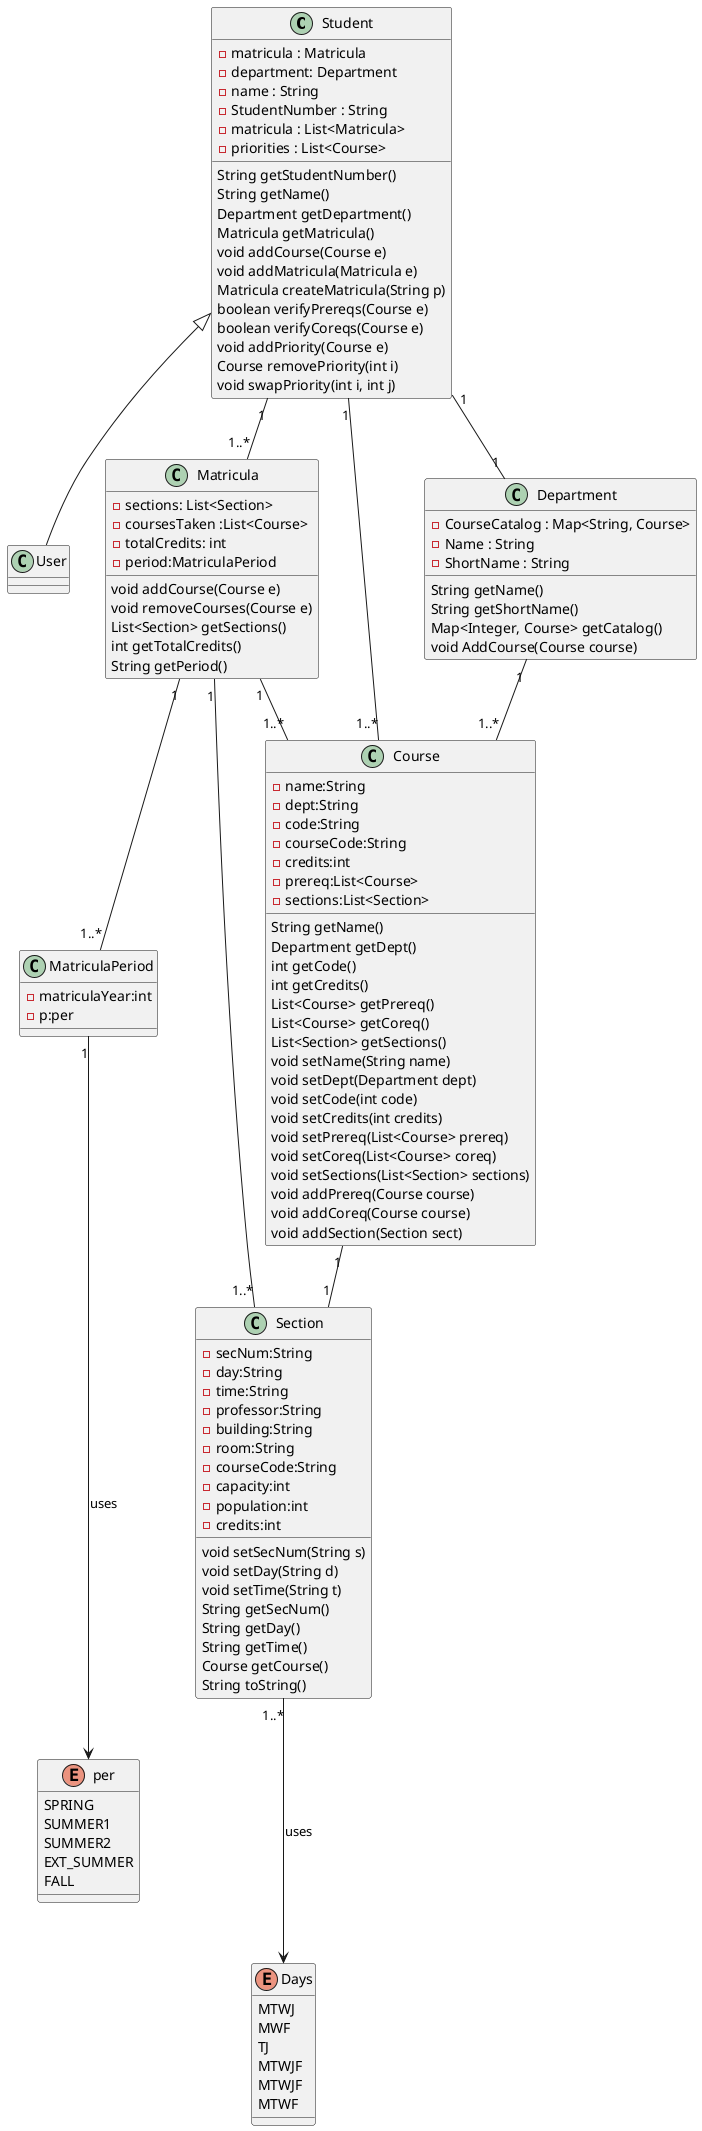 @startuml classDiagram
Student <|-- User
MatriculaPeriod "1" ---> per:uses
Section "1..*" ---> Days:uses
Student "1" -- "1..*" Matricula 
Student "1" -- "1..*" Course
Student "1" -- "1" Department
Department "1" -- "1..*" Course
Matricula "1" -- "1..*" Section
Matricula "1" -- "1..*" Course
Course "1" -- "1" Section
Matricula "1" -- "1..*" MatriculaPeriod

Class Student{
    -matricula : Matricula
    -department: Department
    -name : String
    -StudentNumber : String
    -matricula : List<Matricula>
    -priorities : List<Course>
    String getStudentNumber()
    String getName()
    Department getDepartment()
    Matricula getMatricula()
    void addCourse(Course e)
    void addMatricula(Matricula e)
    Matricula createMatricula(String p)
    boolean verifyPrereqs(Course e)
    boolean verifyCoreqs(Course e)
    void addPriority(Course e)
    Course removePriority(int i)
    void swapPriority(int i, int j)
}
Class Department{
    -CourseCatalog : Map<String, Course>
    -Name : String
    -ShortName : String
    String getName()
    String getShortName()
    Map<Integer, Course> getCatalog()
    void AddCourse(Course course)

}
Class Matricula{
    -sections: List<Section>
    -coursesTaken :List<Course>
    -totalCredits: int
    -period:MatriculaPeriod
    void addCourse(Course e)
    void removeCourses(Course e)
    List<Section> getSections()
    int getTotalCredits()
    String getPeriod()
    
}
class MatriculaPeriod{
    -matriculaYear:int
    -p:per
}
enum per{
    SPRING 
    SUMMER1
    SUMMER2
    EXT_SUMMER
    FALL
}
Class Course{
    -name:String
    -dept:String
    -code:String
    -courseCode:String
    -credits:int
    -prereq:List<Course>
    -sections:List<Section>
    String getName()
    Department getDept()
    int getCode()
    int getCredits()
    List<Course> getPrereq()
    List<Course> getCoreq()
    List<Section> getSections()
    void setName(String name)
    void setDept(Department dept)
    void setCode(int code)
    void setCredits(int credits)
    void setPrereq(List<Course> prereq)
    void setCoreq(List<Course> coreq)
    void setSections(List<Section> sections)
    void addPrereq(Course course)
    void addCoreq(Course course)
    void addSection(Section sect)
}
Class Section{
    -secNum:String
    -day:String
    -time:String
    -professor:String
    -building:String
    -room:String
    -courseCode:String
    -capacity:int
    -population:int
    -credits:int
    void setSecNum(String s)
    void setDay(String d)
    void setTime(String t)
    String getSecNum()
    String getDay()
    String getTime()
    Course getCourse()
    String toString()
}
enum Days{
    MTWJ
    MWF
    TJ
    MTWJF
    MTWJF
    MTWF

}
@enduml